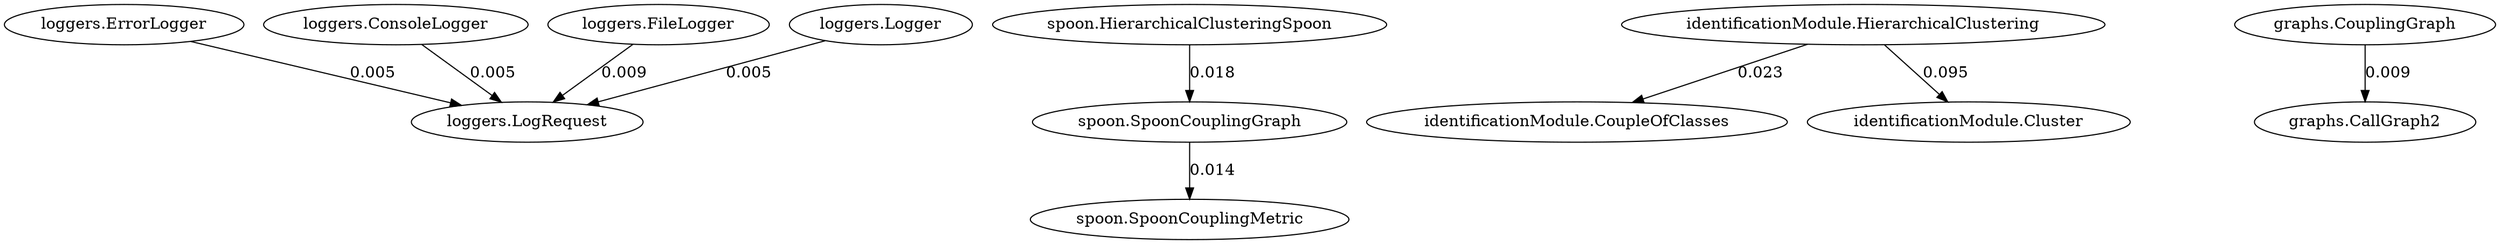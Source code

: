 digraph G {
"loggers.ErrorLogger" -> "loggers.LogRequest" [ label = "0.005 "] "spoon.SpoonCouplingGraph" -> "spoon.SpoonCouplingMetric" [ label = "0.014 "] "loggers.ConsoleLogger" -> "loggers.LogRequest" [ label = "0.005 "] "loggers.FileLogger" -> "loggers.LogRequest" [ label = "0.009 "] "spoon.HierarchicalClusteringSpoon" -> "spoon.SpoonCouplingGraph" [ label = "0.018 "] "identificationModule.HierarchicalClustering" -> "identificationModule.CoupleOfClasses" [ label = "0.023 "] "identificationModule.HierarchicalClustering" -> "identificationModule.Cluster" [ label = "0.095 "] "graphs.CouplingGraph" -> "graphs.CallGraph2" [ label = "0.009 "] "loggers.Logger" -> "loggers.LogRequest" [ label = "0.005 "] 
}
